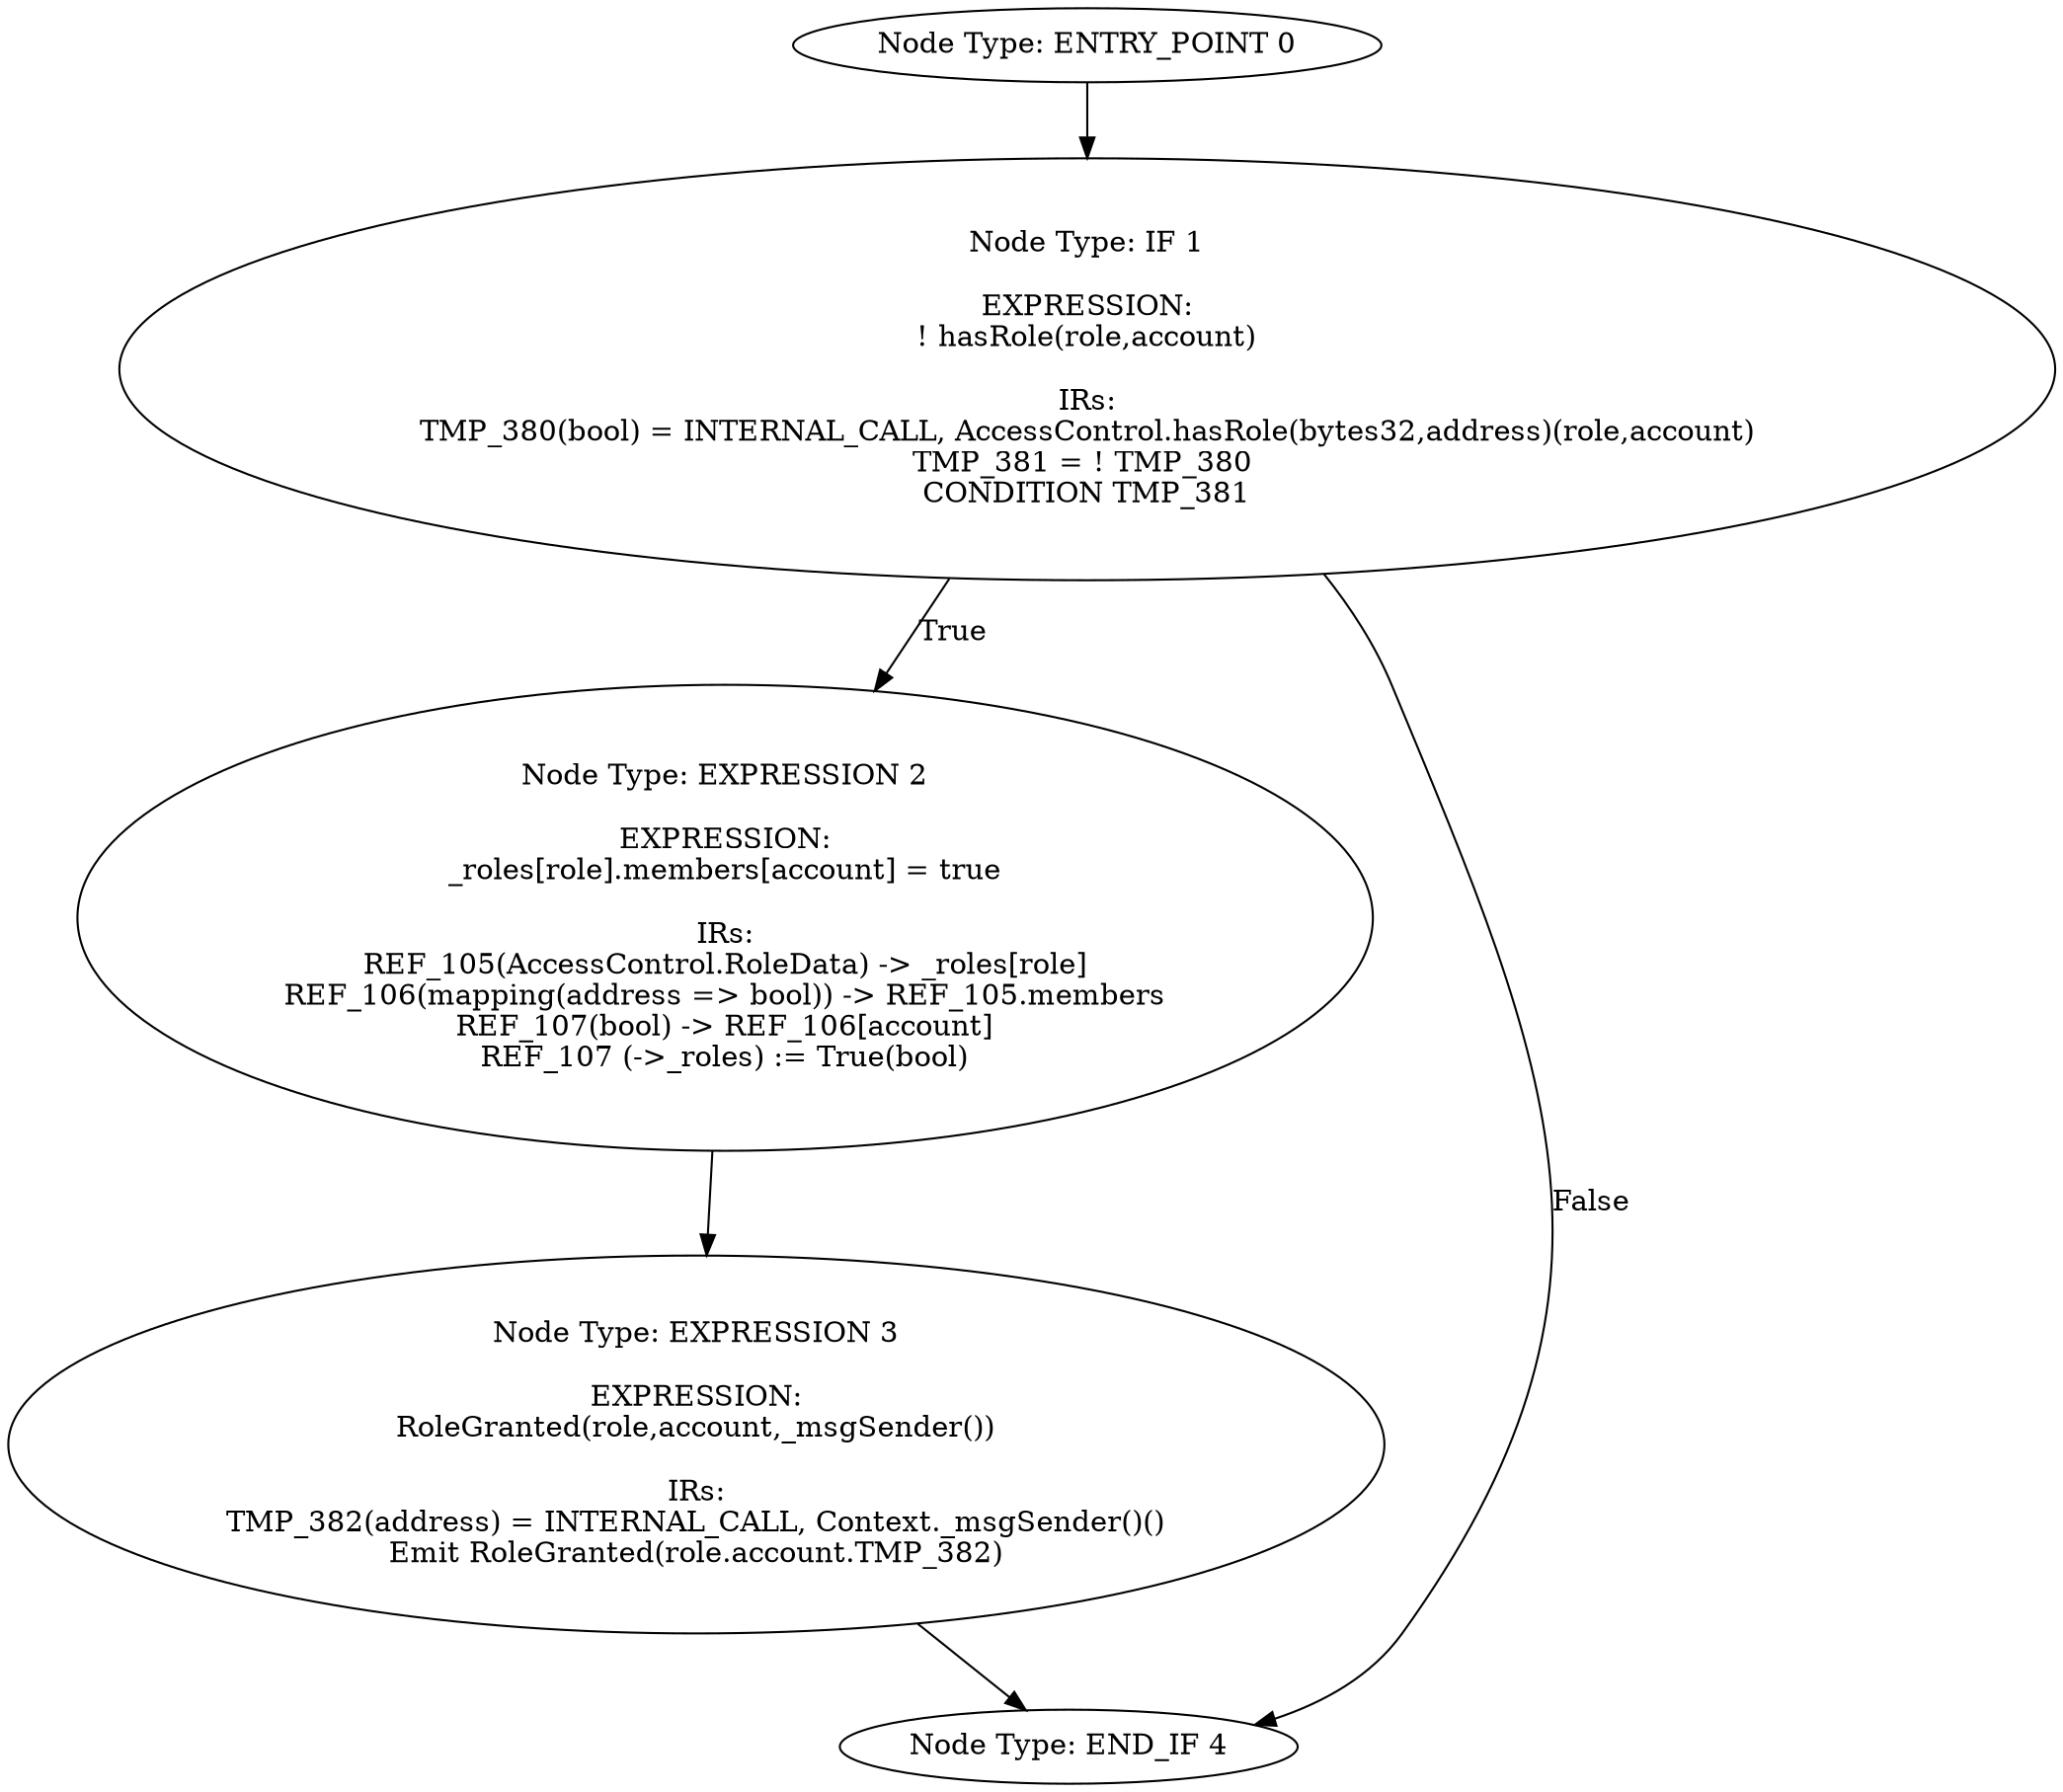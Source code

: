 digraph{
0[label="Node Type: ENTRY_POINT 0
"];
0->1;
1[label="Node Type: IF 1

EXPRESSION:
! hasRole(role,account)

IRs:
TMP_380(bool) = INTERNAL_CALL, AccessControl.hasRole(bytes32,address)(role,account)
TMP_381 = ! TMP_380 
CONDITION TMP_381"];
1->2[label="True"];
1->4[label="False"];
2[label="Node Type: EXPRESSION 2

EXPRESSION:
_roles[role].members[account] = true

IRs:
REF_105(AccessControl.RoleData) -> _roles[role]
REF_106(mapping(address => bool)) -> REF_105.members
REF_107(bool) -> REF_106[account]
REF_107 (->_roles) := True(bool)"];
2->3;
3[label="Node Type: EXPRESSION 3

EXPRESSION:
RoleGranted(role,account,_msgSender())

IRs:
TMP_382(address) = INTERNAL_CALL, Context._msgSender()()
Emit RoleGranted(role.account.TMP_382)"];
3->4;
4[label="Node Type: END_IF 4
"];
}
